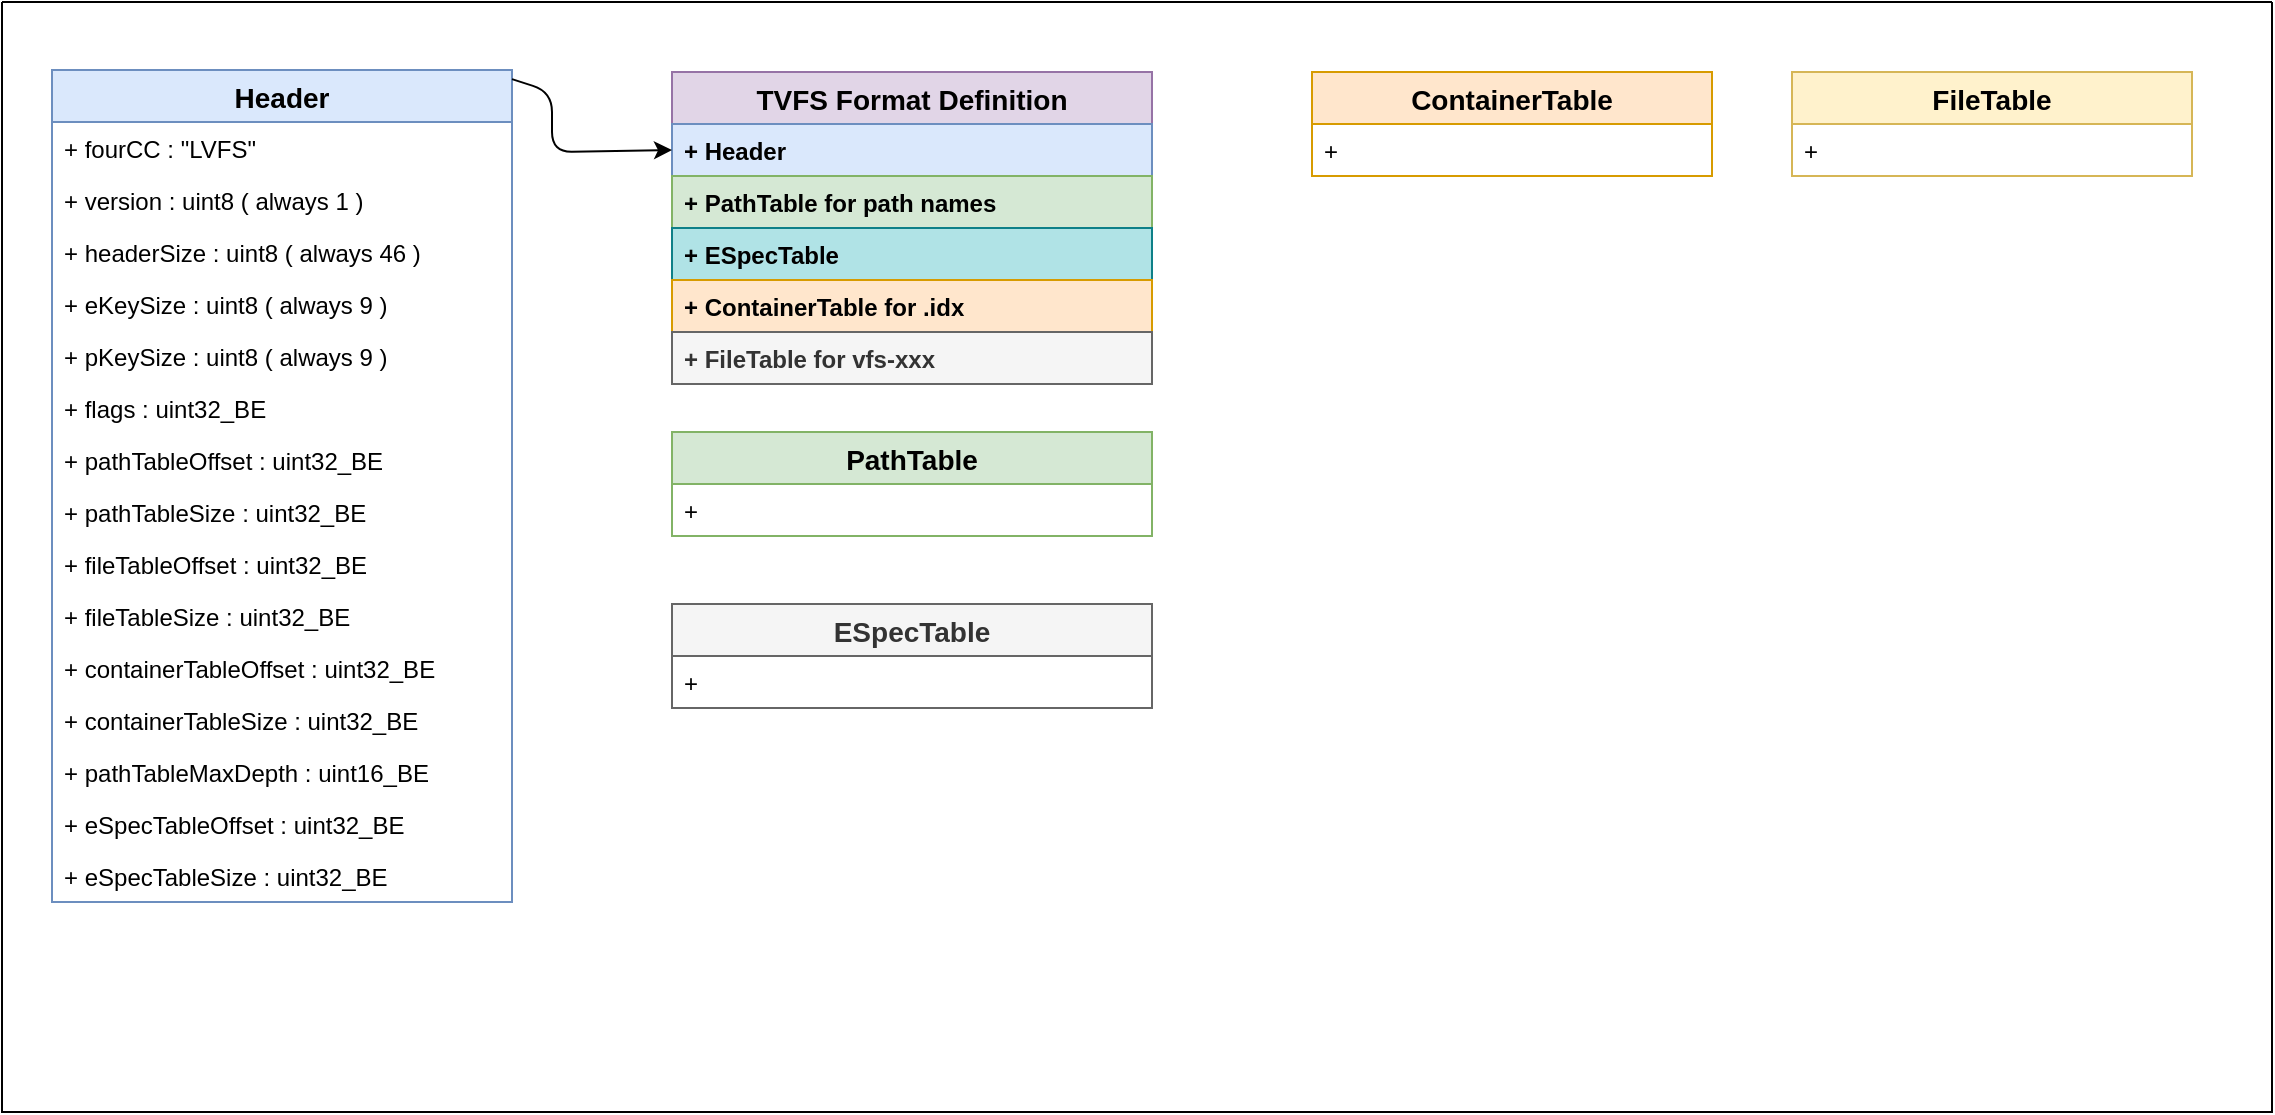 <mxfile>
    <diagram id="DSJKTpMcYE6yrUbADsvK" name="Page-1">
        <mxGraphModel dx="1482" dy="634" grid="1" gridSize="10" guides="1" tooltips="1" connect="1" arrows="1" fold="1" page="1" pageScale="1" pageWidth="850" pageHeight="1100" background="#ffffff" math="0" shadow="0">
            <root>
                <mxCell id="0"/>
                <mxCell id="1" parent="0"/>
                <mxCell id="2" value="TVFS Format Definition" style="swimlane;fontStyle=1;childLayout=stackLayout;horizontal=1;startSize=26;fillColor=#e1d5e7;horizontalStack=0;resizeParent=1;resizeParentMax=0;resizeLast=0;collapsible=1;marginBottom=0;strokeColor=#9673a6;fontSize=14;" parent="1" vertex="1">
                    <mxGeometry x="560" y="120" width="240" height="156" as="geometry"/>
                </mxCell>
                <mxCell id="3" value="+ Header" style="text;strokeColor=#6c8ebf;fillColor=#dae8fc;align=left;verticalAlign=top;spacingLeft=4;spacingRight=4;overflow=hidden;rotatable=0;points=[[0,0.5],[1,0.5]];portConstraint=eastwest;fontStyle=1" parent="2" vertex="1">
                    <mxGeometry y="26" width="240" height="26" as="geometry"/>
                </mxCell>
                <mxCell id="4" value="+ PathTable for path names" style="text;strokeColor=#82b366;fillColor=#d5e8d4;align=left;verticalAlign=top;spacingLeft=4;spacingRight=4;overflow=hidden;rotatable=0;points=[[0,0.5],[1,0.5]];portConstraint=eastwest;fontStyle=1" parent="2" vertex="1">
                    <mxGeometry y="52" width="240" height="26" as="geometry"/>
                </mxCell>
                <mxCell id="178" value="+ ESpecTable" style="text;strokeColor=#0e8088;fillColor=#b0e3e6;align=left;verticalAlign=top;spacingLeft=4;spacingRight=4;overflow=hidden;rotatable=0;points=[[0,0.5],[1,0.5]];portConstraint=eastwest;fontStyle=1" vertex="1" parent="2">
                    <mxGeometry y="78" width="240" height="26" as="geometry"/>
                </mxCell>
                <mxCell id="6" value="+ ContainerTable for .idx" style="text;strokeColor=#d79b00;fillColor=#ffe6cc;align=left;verticalAlign=top;spacingLeft=4;spacingRight=4;overflow=hidden;rotatable=0;points=[[0,0.5],[1,0.5]];portConstraint=eastwest;fontStyle=1" parent="2" vertex="1">
                    <mxGeometry y="104" width="240" height="26" as="geometry"/>
                </mxCell>
                <mxCell id="5" value="+ FileTable for vfs-xxx" style="text;strokeColor=#666666;fillColor=#f5f5f5;align=left;verticalAlign=top;spacingLeft=4;spacingRight=4;overflow=hidden;rotatable=0;points=[[0,0.5],[1,0.5]];portConstraint=eastwest;fontColor=#333333;fontStyle=1" parent="2" vertex="1">
                    <mxGeometry y="130" width="240" height="26" as="geometry"/>
                </mxCell>
                <mxCell id="7" value="Header" style="swimlane;fontStyle=1;childLayout=stackLayout;horizontal=1;startSize=26;fillColor=#dae8fc;horizontalStack=0;resizeParent=1;resizeParentMax=0;resizeLast=0;collapsible=1;marginBottom=0;strokeColor=#6c8ebf;fontSize=14;" parent="1" vertex="1">
                    <mxGeometry x="250" y="119" width="230" height="416" as="geometry"/>
                </mxCell>
                <mxCell id="8" value="+ fourCC : &quot;LVFS&quot;" style="text;strokeColor=none;fillColor=none;align=left;verticalAlign=top;spacingLeft=4;spacingRight=4;overflow=hidden;rotatable=0;points=[[0,0.5],[1,0.5]];portConstraint=eastwest;" parent="7" vertex="1">
                    <mxGeometry y="26" width="230" height="26" as="geometry"/>
                </mxCell>
                <mxCell id="9" value="+ version : uint8 ( always 1 )" style="text;strokeColor=none;fillColor=none;align=left;verticalAlign=top;spacingLeft=4;spacingRight=4;overflow=hidden;rotatable=0;points=[[0,0.5],[1,0.5]];portConstraint=eastwest;" parent="7" vertex="1">
                    <mxGeometry y="52" width="230" height="26" as="geometry"/>
                </mxCell>
                <mxCell id="10" value="+ headerSize : uint8 ( always 46 )" style="text;strokeColor=none;fillColor=none;align=left;verticalAlign=top;spacingLeft=4;spacingRight=4;overflow=hidden;rotatable=0;points=[[0,0.5],[1,0.5]];portConstraint=eastwest;" parent="7" vertex="1">
                    <mxGeometry y="78" width="230" height="26" as="geometry"/>
                </mxCell>
                <mxCell id="24" value="+ eKeySize : uint8 ( always 9 )" style="text;strokeColor=none;fillColor=none;align=left;verticalAlign=top;spacingLeft=4;spacingRight=4;overflow=hidden;rotatable=0;points=[[0,0.5],[1,0.5]];portConstraint=eastwest;" parent="7" vertex="1">
                    <mxGeometry y="104" width="230" height="26" as="geometry"/>
                </mxCell>
                <mxCell id="23" value="+ pKeySize : uint8 ( always 9 )" style="text;strokeColor=none;fillColor=none;align=left;verticalAlign=top;spacingLeft=4;spacingRight=4;overflow=hidden;rotatable=0;points=[[0,0.5],[1,0.5]];portConstraint=eastwest;" parent="7" vertex="1">
                    <mxGeometry y="130" width="230" height="26" as="geometry"/>
                </mxCell>
                <mxCell id="22" value="+ flags : uint32_BE" style="text;strokeColor=none;fillColor=none;align=left;verticalAlign=top;spacingLeft=4;spacingRight=4;overflow=hidden;rotatable=0;points=[[0,0.5],[1,0.5]];portConstraint=eastwest;" parent="7" vertex="1">
                    <mxGeometry y="156" width="230" height="26" as="geometry"/>
                </mxCell>
                <mxCell id="21" value="+ pathTableOffset : uint32_BE" style="text;strokeColor=none;fillColor=none;align=left;verticalAlign=top;spacingLeft=4;spacingRight=4;overflow=hidden;rotatable=0;points=[[0,0.5],[1,0.5]];portConstraint=eastwest;" parent="7" vertex="1">
                    <mxGeometry y="182" width="230" height="26" as="geometry"/>
                </mxCell>
                <mxCell id="20" value="+ pathTableSize : uint32_BE" style="text;strokeColor=none;fillColor=none;align=left;verticalAlign=top;spacingLeft=4;spacingRight=4;overflow=hidden;rotatable=0;points=[[0,0.5],[1,0.5]];portConstraint=eastwest;" parent="7" vertex="1">
                    <mxGeometry y="208" width="230" height="26" as="geometry"/>
                </mxCell>
                <mxCell id="19" value="+ fileTableOffset : uint32_BE" style="text;strokeColor=none;fillColor=none;align=left;verticalAlign=top;spacingLeft=4;spacingRight=4;overflow=hidden;rotatable=0;points=[[0,0.5],[1,0.5]];portConstraint=eastwest;" parent="7" vertex="1">
                    <mxGeometry y="234" width="230" height="26" as="geometry"/>
                </mxCell>
                <mxCell id="18" value="+ fileTableSize : uint32_BE" style="text;strokeColor=none;fillColor=none;align=left;verticalAlign=top;spacingLeft=4;spacingRight=4;overflow=hidden;rotatable=0;points=[[0,0.5],[1,0.5]];portConstraint=eastwest;" parent="7" vertex="1">
                    <mxGeometry y="260" width="230" height="26" as="geometry"/>
                </mxCell>
                <mxCell id="17" value="+ containerTableOffset : uint32_BE" style="text;strokeColor=none;fillColor=none;align=left;verticalAlign=top;spacingLeft=4;spacingRight=4;overflow=hidden;rotatable=0;points=[[0,0.5],[1,0.5]];portConstraint=eastwest;" parent="7" vertex="1">
                    <mxGeometry y="286" width="230" height="26" as="geometry"/>
                </mxCell>
                <mxCell id="16" value="+ containerTableSize : uint32_BE" style="text;strokeColor=none;fillColor=none;align=left;verticalAlign=top;spacingLeft=4;spacingRight=4;overflow=hidden;rotatable=0;points=[[0,0.5],[1,0.5]];portConstraint=eastwest;" parent="7" vertex="1">
                    <mxGeometry y="312" width="230" height="26" as="geometry"/>
                </mxCell>
                <mxCell id="15" value="+ pathTableMaxDepth : uint16_BE" style="text;strokeColor=none;fillColor=none;align=left;verticalAlign=top;spacingLeft=4;spacingRight=4;overflow=hidden;rotatable=0;points=[[0,0.5],[1,0.5]];portConstraint=eastwest;" parent="7" vertex="1">
                    <mxGeometry y="338" width="230" height="26" as="geometry"/>
                </mxCell>
                <mxCell id="14" value="+ eSpecTableOffset : uint32_BE" style="text;strokeColor=none;fillColor=none;align=left;verticalAlign=top;spacingLeft=4;spacingRight=4;overflow=hidden;rotatable=0;points=[[0,0.5],[1,0.5]];portConstraint=eastwest;" parent="7" vertex="1">
                    <mxGeometry y="364" width="230" height="26" as="geometry"/>
                </mxCell>
                <mxCell id="26" value="+ eSpecTableSize : uint32_BE" style="text;strokeColor=none;fillColor=none;align=left;verticalAlign=top;spacingLeft=4;spacingRight=4;overflow=hidden;rotatable=0;points=[[0,0.5],[1,0.5]];portConstraint=eastwest;" parent="7" vertex="1">
                    <mxGeometry y="390" width="230" height="26" as="geometry"/>
                </mxCell>
                <mxCell id="46" value="PathTable" style="swimlane;fontStyle=1;childLayout=stackLayout;horizontal=1;startSize=26;fillColor=#d5e8d4;horizontalStack=0;resizeParent=1;resizeParentMax=0;resizeLast=0;collapsible=1;marginBottom=0;strokeColor=#82b366;fontSize=14;" parent="1" vertex="1">
                    <mxGeometry x="560" y="300" width="240" height="52" as="geometry"/>
                </mxCell>
                <mxCell id="47" value="+ " style="text;strokeColor=none;fillColor=none;align=left;verticalAlign=top;spacingLeft=4;spacingRight=4;overflow=hidden;rotatable=0;points=[[0,0.5],[1,0.5]];portConstraint=eastwest;" parent="46" vertex="1">
                    <mxGeometry y="26" width="240" height="26" as="geometry"/>
                </mxCell>
                <mxCell id="53" value="ContainerTable" style="swimlane;fontStyle=1;childLayout=stackLayout;horizontal=1;startSize=26;fillColor=#ffe6cc;horizontalStack=0;resizeParent=1;resizeParentMax=0;resizeLast=0;collapsible=1;marginBottom=0;strokeColor=#d79b00;fontSize=14;" parent="1" vertex="1">
                    <mxGeometry x="880" y="120" width="200" height="52" as="geometry"/>
                </mxCell>
                <mxCell id="54" value="+ " style="text;strokeColor=none;fillColor=none;align=left;verticalAlign=top;spacingLeft=4;spacingRight=4;overflow=hidden;rotatable=0;points=[[0,0.5],[1,0.5]];portConstraint=eastwest;" parent="53" vertex="1">
                    <mxGeometry y="26" width="200" height="26" as="geometry"/>
                </mxCell>
                <mxCell id="68" value="FileTable" style="swimlane;fontStyle=1;childLayout=stackLayout;horizontal=1;startSize=26;fillColor=#fff2cc;horizontalStack=0;resizeParent=1;resizeParentMax=0;resizeLast=0;collapsible=1;marginBottom=0;strokeColor=#d6b656;fontSize=14;" parent="1" vertex="1">
                    <mxGeometry x="1120" y="120" width="200" height="52" as="geometry"/>
                </mxCell>
                <mxCell id="69" value="+" style="text;strokeColor=none;fillColor=none;align=left;verticalAlign=top;spacingLeft=4;spacingRight=4;overflow=hidden;rotatable=0;points=[[0,0.5],[1,0.5]];portConstraint=eastwest;" parent="68" vertex="1">
                    <mxGeometry y="26" width="200" height="26" as="geometry"/>
                </mxCell>
                <mxCell id="174" value="" style="swimlane;startSize=0;fontSize=14;fillColor=#F2DBC2;" parent="1" vertex="1">
                    <mxGeometry x="225" y="85" width="1135" height="555" as="geometry">
                        <mxRectangle x="225" y="85" width="50" height="40" as="alternateBounds"/>
                    </mxGeometry>
                </mxCell>
                <mxCell id="165" value="ESpecTable" style="swimlane;fontStyle=1;childLayout=stackLayout;horizontal=1;startSize=26;fillColor=#f5f5f5;horizontalStack=0;resizeParent=1;resizeParentMax=0;resizeLast=0;collapsible=1;marginBottom=0;strokeColor=#666666;fontSize=14;fontColor=#333333;" parent="174" vertex="1">
                    <mxGeometry x="335" y="301" width="240" height="52" as="geometry"/>
                </mxCell>
                <mxCell id="166" value="+ " style="text;strokeColor=none;fillColor=none;align=left;verticalAlign=top;spacingLeft=4;spacingRight=4;overflow=hidden;rotatable=0;points=[[0,0.5],[1,0.5]];portConstraint=eastwest;" parent="165" vertex="1">
                    <mxGeometry y="26" width="240" height="26" as="geometry"/>
                </mxCell>
                <mxCell id="175" style="edgeStyle=none;html=1;exitX=1;exitY=0.011;exitDx=0;exitDy=0;exitPerimeter=0;entryX=0;entryY=0.5;entryDx=0;entryDy=0;" parent="1" source="7" target="3" edge="1">
                    <mxGeometry relative="1" as="geometry">
                        <mxPoint x="510" y="165" as="sourcePoint"/>
                        <mxPoint x="510" y="255" as="targetPoint"/>
                        <Array as="points">
                            <mxPoint x="500" y="130"/>
                            <mxPoint x="500" y="160"/>
                        </Array>
                    </mxGeometry>
                </mxCell>
            </root>
        </mxGraphModel>
    </diagram>
</mxfile>